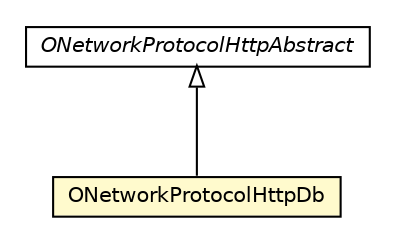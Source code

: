 #!/usr/local/bin/dot
#
# Class diagram 
# Generated by UMLGraph version R5_6-24-gf6e263 (http://www.umlgraph.org/)
#

digraph G {
	edge [fontname="Helvetica",fontsize=10,labelfontname="Helvetica",labelfontsize=10];
	node [fontname="Helvetica",fontsize=10,shape=plaintext];
	nodesep=0.25;
	ranksep=0.5;
	// com.orientechnologies.orient.server.network.protocol.http.ONetworkProtocolHttpDb
	c4681130 [label=<<table title="com.orientechnologies.orient.server.network.protocol.http.ONetworkProtocolHttpDb" border="0" cellborder="1" cellspacing="0" cellpadding="2" port="p" bgcolor="lemonChiffon" href="./ONetworkProtocolHttpDb.html">
		<tr><td><table border="0" cellspacing="0" cellpadding="1">
<tr><td align="center" balign="center"> ONetworkProtocolHttpDb </td></tr>
		</table></td></tr>
		</table>>, URL="./ONetworkProtocolHttpDb.html", fontname="Helvetica", fontcolor="black", fontsize=10.0];
	// com.orientechnologies.orient.server.network.protocol.http.ONetworkProtocolHttpAbstract
	c4681132 [label=<<table title="com.orientechnologies.orient.server.network.protocol.http.ONetworkProtocolHttpAbstract" border="0" cellborder="1" cellspacing="0" cellpadding="2" port="p" href="./ONetworkProtocolHttpAbstract.html">
		<tr><td><table border="0" cellspacing="0" cellpadding="1">
<tr><td align="center" balign="center"><font face="Helvetica-Oblique"> ONetworkProtocolHttpAbstract </font></td></tr>
		</table></td></tr>
		</table>>, URL="./ONetworkProtocolHttpAbstract.html", fontname="Helvetica", fontcolor="black", fontsize=10.0];
	//com.orientechnologies.orient.server.network.protocol.http.ONetworkProtocolHttpDb extends com.orientechnologies.orient.server.network.protocol.http.ONetworkProtocolHttpAbstract
	c4681132:p -> c4681130:p [dir=back,arrowtail=empty];
}


